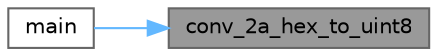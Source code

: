 digraph "conv_2a_hex_to_uint8"
{
 // LATEX_PDF_SIZE
  bgcolor="transparent";
  edge [fontname=Helvetica,fontsize=10,labelfontname=Helvetica,labelfontsize=10];
  node [fontname=Helvetica,fontsize=10,shape=box,height=0.2,width=0.4];
  rankdir="RL";
  Node1 [label="conv_2a_hex_to_uint8",height=0.2,width=0.4,color="gray40", fillcolor="grey60", style="filled", fontcolor="black",tooltip="Convert a two byte string pointed by i into a binary byte."];
  Node1 -> Node2 [dir="back",color="steelblue1",style="solid"];
  Node2 [label="main",height=0.2,width=0.4,color="grey40", fillcolor="white", style="filled",URL="$tester-ps2-msx_8cpp.html#a840291bc02cba5474a4cb46a9b9566fe",tooltip=" "];
}
